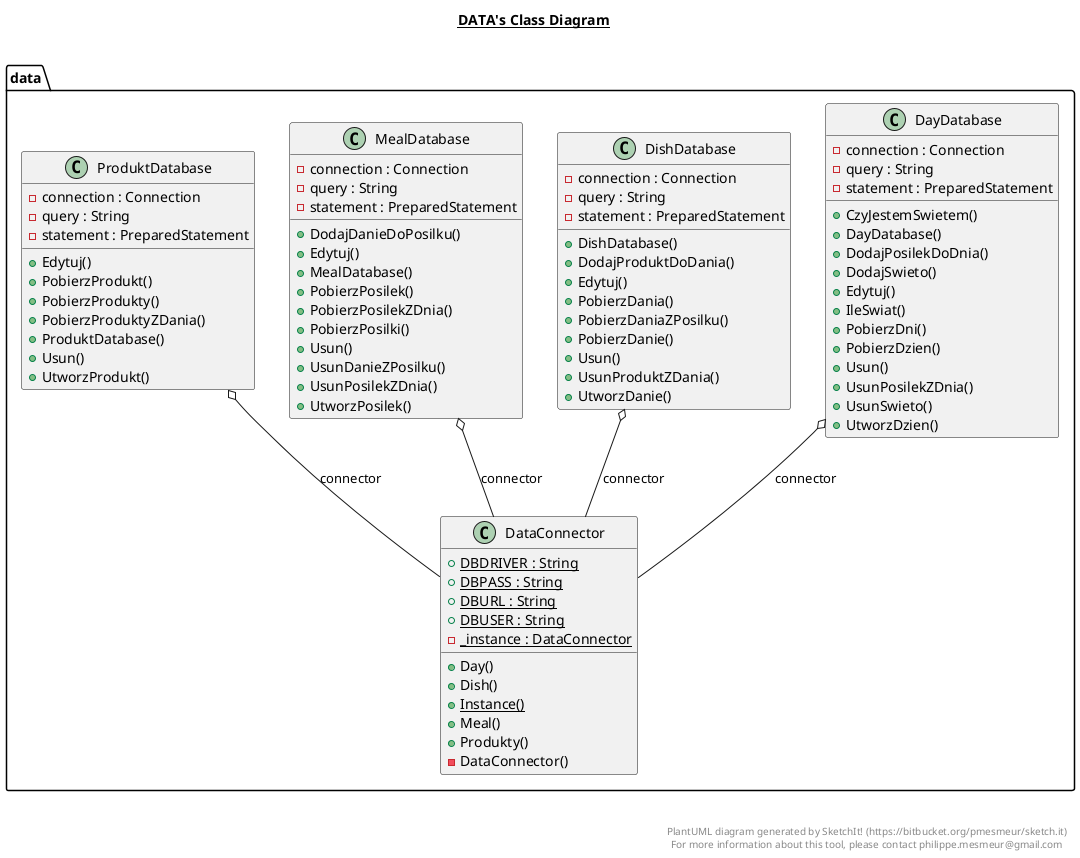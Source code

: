 @startuml

title __DATA's Class Diagram__\n

  namespace data {
    class data.DataConnector {
        {static} + DBDRIVER : String
        {static} + DBPASS : String
        {static} + DBURL : String
        {static} + DBUSER : String
        {static} - _instance : DataConnector
        + Day()
        + Dish()
        {static} + Instance()
        + Meal()
        + Produkty()
        - DataConnector()
    }
  }
  

  namespace data {
    class data.DayDatabase {
        - connection : Connection
        - query : String
        - statement : PreparedStatement
        + CzyJestemSwietem()
        + DayDatabase()
        + DodajPosilekDoDnia()
        + DodajSwieto()
        + Edytuj()
        + IleSwiat()
        + PobierzDni()
        + PobierzDzien()
        + Usun()
        + UsunPosilekZDnia()
        + UsunSwieto()
        + UtworzDzien()
    }
  }
  

  namespace data {
    class data.DishDatabase {
        - connection : Connection
        - query : String
        - statement : PreparedStatement
        + DishDatabase()
        + DodajProduktDoDania()
        + Edytuj()
        + PobierzDania()
        + PobierzDaniaZPosilku()
        + PobierzDanie()
        + Usun()
        + UsunProduktZDania()
        + UtworzDanie()
    }
  }
  

  namespace data {
    class data.MealDatabase {
        - connection : Connection
        - query : String
        - statement : PreparedStatement
        + DodajDanieDoPosilku()
        + Edytuj()
        + MealDatabase()
        + PobierzPosilek()
        + PobierzPosilekZDnia()
        + PobierzPosilki()
        + Usun()
        + UsunDanieZPosilku()
        + UsunPosilekZDnia()
        + UtworzPosilek()
    }
  }
  

  namespace data {
    class data.ProduktDatabase {
        - connection : Connection
        - query : String
        - statement : PreparedStatement
        + Edytuj()
        + PobierzProdukt()
        + PobierzProdukty()
        + PobierzProduktyZDania()
        + ProduktDatabase()
        + Usun()
        + UtworzProdukt()
    }
  }
  

  data.DayDatabase o-- data.DataConnector : connector
  data.DishDatabase o-- data.DataConnector : connector
  data.MealDatabase o-- data.DataConnector : connector
  data.ProduktDatabase o-- data.DataConnector : connector


right footer


PlantUML diagram generated by SketchIt! (https://bitbucket.org/pmesmeur/sketch.it)
For more information about this tool, please contact philippe.mesmeur@gmail.com
endfooter

@enduml
